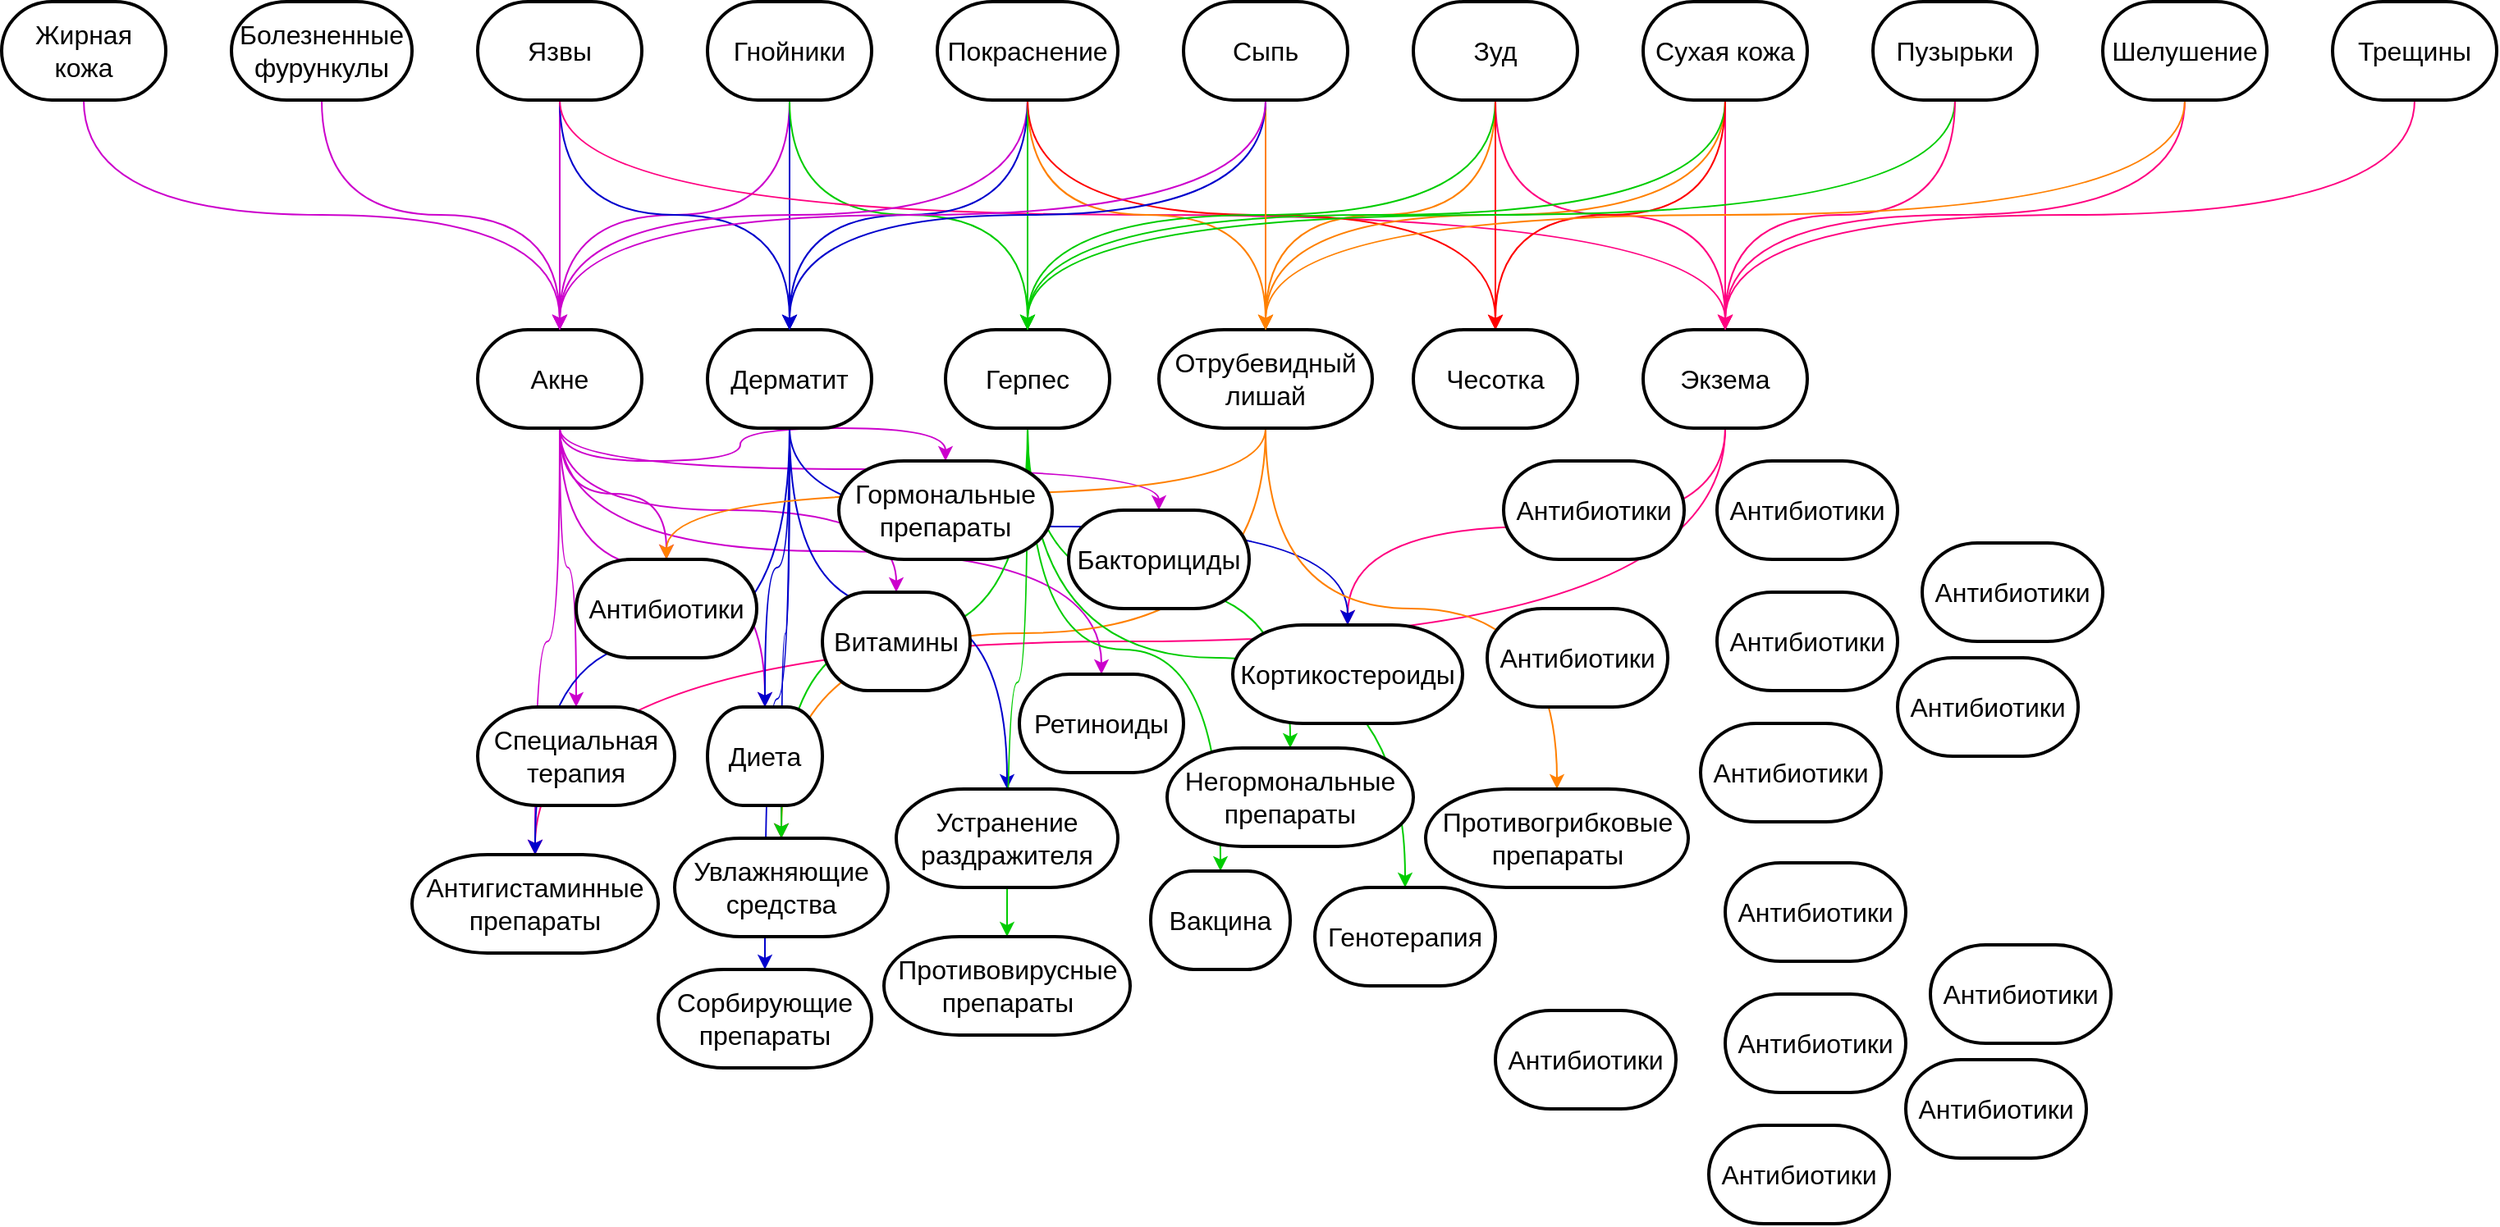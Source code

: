 <mxfile type="github" version="12.1.9" pages="1">
  <diagram id="rvXx9JwLdrE04M0KB4S3" name="Page-1">
    <mxGraphModel grid="1" shadow="0" math="0" pageHeight="1654" pageWidth="2336" pageScale="1" page="1" fold="1" arrows="1" connect="1" tooltips="1" guides="1" gridSize="10" dy="2120" dx="3118">
      <root>
        <mxCell id="0"/>
        <mxCell id="1" parent="0"/>
        <mxCell id="iTaqGoaaW0DXPrz2RaX5-43" parent="1" style="edgeStyle=orthogonalEdgeStyle;curved=1;rounded=0;orthogonalLoop=1;jettySize=auto;html=1;exitX=0.5;exitY=1;exitDx=0;exitDy=0;exitPerimeter=0;entryX=0.5;entryY=0;entryDx=0;entryDy=0;entryPerimeter=0;strokeColor=#FF0080;" edge="1" source="hYaq0uTZQcr8mzzm78UU-1" target="qp7msJFwW9XQTL4Och8j-68">
          <mxGeometry as="geometry" relative="1"/>
        </mxCell>
        <mxCell id="iTaqGoaaW0DXPrz2RaX5-44" parent="1" style="edgeStyle=orthogonalEdgeStyle;curved=1;rounded=0;orthogonalLoop=1;jettySize=auto;html=1;exitX=0.5;exitY=1;exitDx=0;exitDy=0;exitPerimeter=0;entryX=0.5;entryY=0;entryDx=0;entryDy=0;entryPerimeter=0;strokeColor=#FF0080;" edge="1" source="hYaq0uTZQcr8mzzm78UU-1" target="qp7msJFwW9XQTL4Och8j-58">
          <mxGeometry as="geometry" relative="1"/>
        </mxCell>
        <mxCell id="hYaq0uTZQcr8mzzm78UU-1" value="Экзема" parent="1" style="strokeWidth=2;html=1;shape=mxgraph.flowchart.terminator;whiteSpace=wrap;fontSize=16;" vertex="1">
          <mxGeometry as="geometry" x="770" y="20" width="100" height="60"/>
        </mxCell>
        <mxCell id="iTaqGoaaW0DXPrz2RaX5-18" parent="1" style="edgeStyle=orthogonalEdgeStyle;curved=1;rounded=0;orthogonalLoop=1;jettySize=auto;html=1;exitX=0.5;exitY=1;exitDx=0;exitDy=0;exitPerimeter=0;entryX=0.5;entryY=0;entryDx=0;entryDy=0;entryPerimeter=0;strokeColor=#CC00CC;" edge="1" source="hYaq0uTZQcr8mzzm78UU-2" target="qp7msJFwW9XQTL4Och8j-55">
          <mxGeometry as="geometry" relative="1"/>
        </mxCell>
        <mxCell id="iTaqGoaaW0DXPrz2RaX5-19" parent="1" style="edgeStyle=orthogonalEdgeStyle;curved=1;rounded=0;orthogonalLoop=1;jettySize=auto;html=1;exitX=0.5;exitY=1;exitDx=0;exitDy=0;exitPerimeter=0;entryX=0.5;entryY=0;entryDx=0;entryDy=0;entryPerimeter=0;strokeColor=#CC00CC;" edge="1" source="hYaq0uTZQcr8mzzm78UU-2" target="qp7msJFwW9XQTL4Och8j-57">
          <mxGeometry as="geometry" relative="1"/>
        </mxCell>
        <mxCell id="iTaqGoaaW0DXPrz2RaX5-20" parent="1" style="edgeStyle=orthogonalEdgeStyle;curved=1;rounded=0;orthogonalLoop=1;jettySize=auto;html=1;exitX=0.5;exitY=1;exitDx=0;exitDy=0;exitPerimeter=0;entryX=0.5;entryY=0;entryDx=0;entryDy=0;entryPerimeter=0;strokeColor=#CC00CC;" edge="1" source="hYaq0uTZQcr8mzzm78UU-2" target="qp7msJFwW9XQTL4Och8j-63">
          <mxGeometry as="geometry" relative="1"/>
        </mxCell>
        <mxCell id="iTaqGoaaW0DXPrz2RaX5-21" parent="1" style="edgeStyle=orthogonalEdgeStyle;curved=1;rounded=0;orthogonalLoop=1;jettySize=auto;html=1;exitX=0.5;exitY=1;exitDx=0;exitDy=0;exitPerimeter=0;entryX=0.5;entryY=0;entryDx=0;entryDy=0;entryPerimeter=0;strokeColor=#CC00CC;" edge="1" source="hYaq0uTZQcr8mzzm78UU-2" target="qp7msJFwW9XQTL4Och8j-61">
          <mxGeometry as="geometry" relative="1"/>
        </mxCell>
        <mxCell id="iTaqGoaaW0DXPrz2RaX5-22" parent="1" style="edgeStyle=orthogonalEdgeStyle;curved=1;rounded=0;orthogonalLoop=1;jettySize=auto;html=1;exitX=0.5;exitY=1;exitDx=0;exitDy=0;exitPerimeter=0;entryX=0.5;entryY=0;entryDx=0;entryDy=0;entryPerimeter=0;strokeColor=#CC00CC;" edge="1" source="hYaq0uTZQcr8mzzm78UU-2" target="qp7msJFwW9XQTL4Och8j-67">
          <mxGeometry as="geometry" relative="1"/>
        </mxCell>
        <mxCell id="iTaqGoaaW0DXPrz2RaX5-23" parent="1" style="edgeStyle=orthogonalEdgeStyle;curved=1;rounded=0;orthogonalLoop=1;jettySize=auto;html=1;exitX=0.5;exitY=1;exitDx=0;exitDy=0;exitPerimeter=0;entryX=0.5;entryY=0;entryDx=0;entryDy=0;entryPerimeter=0;strokeColor=#CC00CC;" edge="1" source="hYaq0uTZQcr8mzzm78UU-2" target="qp7msJFwW9XQTL4Och8j-62">
          <mxGeometry as="geometry" relative="1"/>
        </mxCell>
        <mxCell id="iTaqGoaaW0DXPrz2RaX5-25" parent="1" style="edgeStyle=orthogonalEdgeStyle;curved=1;rounded=0;orthogonalLoop=1;jettySize=auto;html=1;exitX=0.5;exitY=1;exitDx=0;exitDy=0;exitPerimeter=0;entryX=0.5;entryY=0;entryDx=0;entryDy=0;entryPerimeter=0;strokeColor=#CC00CC;" edge="1" source="hYaq0uTZQcr8mzzm78UU-2" target="qp7msJFwW9XQTL4Och8j-60">
          <mxGeometry as="geometry" relative="1"/>
        </mxCell>
        <mxCell id="iTaqGoaaW0DXPrz2RaX5-26" parent="1" style="edgeStyle=orthogonalEdgeStyle;curved=1;rounded=0;orthogonalLoop=1;jettySize=auto;html=1;exitX=0.5;exitY=1;exitDx=0;exitDy=0;exitPerimeter=0;entryX=0.5;entryY=0;entryDx=0;entryDy=0;entryPerimeter=0;strokeColor=#CC00CC;" edge="1" source="hYaq0uTZQcr8mzzm78UU-2" target="qp7msJFwW9XQTL4Och8j-58">
          <mxGeometry as="geometry" relative="1"/>
        </mxCell>
        <mxCell id="hYaq0uTZQcr8mzzm78UU-2" value="Акне" parent="1" style="strokeWidth=2;html=1;shape=mxgraph.flowchart.terminator;whiteSpace=wrap;fontSize=16;" vertex="1">
          <mxGeometry as="geometry" x="60" y="20" width="100" height="60"/>
        </mxCell>
        <mxCell id="iTaqGoaaW0DXPrz2RaX5-27" parent="1" style="edgeStyle=orthogonalEdgeStyle;curved=1;rounded=0;orthogonalLoop=1;jettySize=auto;html=1;exitX=0.5;exitY=1;exitDx=0;exitDy=0;exitPerimeter=0;entryX=0.5;entryY=0;entryDx=0;entryDy=0;entryPerimeter=0;strokeColor=#0000CC;" edge="1" source="hYaq0uTZQcr8mzzm78UU-3" target="qp7msJFwW9XQTL4Och8j-58">
          <mxGeometry as="geometry" relative="1"/>
        </mxCell>
        <mxCell id="iTaqGoaaW0DXPrz2RaX5-28" parent="1" style="edgeStyle=orthogonalEdgeStyle;curved=1;rounded=0;orthogonalLoop=1;jettySize=auto;html=1;exitX=0.5;exitY=1;exitDx=0;exitDy=0;exitPerimeter=0;entryX=0.5;entryY=0;entryDx=0;entryDy=0;entryPerimeter=0;strokeColor=#0000CC;" edge="1" source="hYaq0uTZQcr8mzzm78UU-3" target="qp7msJFwW9XQTL4Och8j-60">
          <mxGeometry as="geometry" relative="1"/>
        </mxCell>
        <mxCell id="iTaqGoaaW0DXPrz2RaX5-29" parent="1" style="edgeStyle=orthogonalEdgeStyle;curved=1;rounded=0;orthogonalLoop=1;jettySize=auto;html=1;exitX=0.5;exitY=1;exitDx=0;exitDy=0;exitPerimeter=0;entryX=0.5;entryY=0;entryDx=0;entryDy=0;entryPerimeter=0;strokeColor=#0000CC;" edge="1" source="hYaq0uTZQcr8mzzm78UU-3" target="qp7msJFwW9XQTL4Och8j-59">
          <mxGeometry as="geometry" relative="1"/>
        </mxCell>
        <mxCell id="iTaqGoaaW0DXPrz2RaX5-30" parent="1" style="edgeStyle=orthogonalEdgeStyle;curved=1;rounded=0;orthogonalLoop=1;jettySize=auto;html=1;exitX=0.5;exitY=1;exitDx=0;exitDy=0;exitPerimeter=0;entryX=0.5;entryY=0;entryDx=0;entryDy=0;entryPerimeter=0;strokeColor=#0000CC;" edge="1" source="hYaq0uTZQcr8mzzm78UU-3" target="qp7msJFwW9XQTL4Och8j-70">
          <mxGeometry as="geometry" relative="1"/>
        </mxCell>
        <mxCell id="iTaqGoaaW0DXPrz2RaX5-32" parent="1" style="edgeStyle=orthogonalEdgeStyle;curved=1;rounded=0;orthogonalLoop=1;jettySize=auto;html=1;exitX=0.5;exitY=1;exitDx=0;exitDy=0;exitPerimeter=0;entryX=0.5;entryY=0;entryDx=0;entryDy=0;entryPerimeter=0;strokeColor=#0000CC;" edge="1" source="hYaq0uTZQcr8mzzm78UU-3" target="qp7msJFwW9XQTL4Och8j-68">
          <mxGeometry as="geometry" relative="1"/>
        </mxCell>
        <mxCell id="iTaqGoaaW0DXPrz2RaX5-33" parent="1" style="edgeStyle=orthogonalEdgeStyle;curved=1;rounded=0;orthogonalLoop=1;jettySize=auto;html=1;exitX=0.5;exitY=1;exitDx=0;exitDy=0;exitPerimeter=0;entryX=0.5;entryY=0;entryDx=0;entryDy=0;entryPerimeter=0;strokeColor=#0000CC;" edge="1" source="hYaq0uTZQcr8mzzm78UU-3" target="qp7msJFwW9XQTL4Och8j-66">
          <mxGeometry as="geometry" relative="1"/>
        </mxCell>
        <mxCell id="hYaq0uTZQcr8mzzm78UU-3" value="Дерматит" parent="1" style="strokeWidth=2;html=1;shape=mxgraph.flowchart.terminator;whiteSpace=wrap;fontSize=16;" vertex="1">
          <mxGeometry as="geometry" x="200" y="20" width="100" height="60"/>
        </mxCell>
        <mxCell id="iTaqGoaaW0DXPrz2RaX5-40" parent="1" style="edgeStyle=orthogonalEdgeStyle;curved=1;rounded=0;orthogonalLoop=1;jettySize=auto;html=1;exitX=0.5;exitY=1;exitDx=0;exitDy=0;exitPerimeter=0;entryX=0.5;entryY=0;entryDx=0;entryDy=0;entryPerimeter=0;strokeColor=#FF8000;" edge="1" source="hYaq0uTZQcr8mzzm78UU-4" target="iTaqGoaaW0DXPrz2RaX5-8">
          <mxGeometry as="geometry" relative="1"/>
        </mxCell>
        <mxCell id="iTaqGoaaW0DXPrz2RaX5-41" parent="1" style="edgeStyle=orthogonalEdgeStyle;curved=1;rounded=0;orthogonalLoop=1;jettySize=auto;html=1;exitX=0.5;exitY=1;exitDx=0;exitDy=0;exitPerimeter=0;entryX=0.5;entryY=0;entryDx=0;entryDy=0;entryPerimeter=0;strokeColor=#FF8000;" edge="1" source="hYaq0uTZQcr8mzzm78UU-4" target="qp7msJFwW9XQTL4Och8j-55">
          <mxGeometry as="geometry" relative="1"/>
        </mxCell>
        <mxCell id="iTaqGoaaW0DXPrz2RaX5-42" parent="1" style="edgeStyle=orthogonalEdgeStyle;curved=1;rounded=0;orthogonalLoop=1;jettySize=auto;html=1;exitX=0.5;exitY=1;exitDx=0;exitDy=0;exitPerimeter=0;entryX=0.5;entryY=0;entryDx=0;entryDy=0;entryPerimeter=0;strokeColor=#FF8000;" edge="1" source="hYaq0uTZQcr8mzzm78UU-4" target="qp7msJFwW9XQTL4Och8j-59">
          <mxGeometry as="geometry" relative="1"/>
        </mxCell>
        <mxCell id="hYaq0uTZQcr8mzzm78UU-4" value="Отрубевидный лишай" parent="1" style="strokeWidth=2;html=1;shape=mxgraph.flowchart.terminator;whiteSpace=wrap;fontSize=16;" vertex="1">
          <mxGeometry as="geometry" x="475" y="20" width="130" height="60"/>
        </mxCell>
        <mxCell id="iTaqGoaaW0DXPrz2RaX5-34" parent="1" style="edgeStyle=orthogonalEdgeStyle;curved=1;rounded=0;orthogonalLoop=1;jettySize=auto;html=1;exitX=0.5;exitY=1;exitDx=0;exitDy=0;exitPerimeter=0;entryX=0.5;entryY=0;entryDx=0;entryDy=0;entryPerimeter=0;strokeColor=#00CC00;" edge="1" source="hYaq0uTZQcr8mzzm78UU-5" target="qp7msJFwW9XQTL4Och8j-65">
          <mxGeometry as="geometry" relative="1"/>
        </mxCell>
        <mxCell id="iTaqGoaaW0DXPrz2RaX5-35" parent="1" style="edgeStyle=orthogonalEdgeStyle;curved=1;rounded=0;orthogonalLoop=1;jettySize=auto;html=1;exitX=0.5;exitY=1;exitDx=0;exitDy=0;exitPerimeter=0;entryX=0.5;entryY=0;entryDx=0;entryDy=0;entryPerimeter=0;strokeColor=#00CC00;" edge="1" source="hYaq0uTZQcr8mzzm78UU-5" target="qp7msJFwW9XQTL4Och8j-59">
          <mxGeometry as="geometry" relative="1"/>
        </mxCell>
        <mxCell id="iTaqGoaaW0DXPrz2RaX5-36" parent="1" style="edgeStyle=orthogonalEdgeStyle;curved=1;rounded=0;orthogonalLoop=1;jettySize=auto;html=1;exitX=0.5;exitY=1;exitDx=0;exitDy=0;exitPerimeter=0;entryX=0.5;entryY=0;entryDx=0;entryDy=0;entryPerimeter=0;strokeColor=#00CC00;" edge="1" source="hYaq0uTZQcr8mzzm78UU-5" target="qp7msJFwW9XQTL4Och8j-69">
          <mxGeometry as="geometry" relative="1"/>
        </mxCell>
        <mxCell id="iTaqGoaaW0DXPrz2RaX5-37" parent="1" style="edgeStyle=orthogonalEdgeStyle;curved=1;rounded=0;orthogonalLoop=1;jettySize=auto;html=1;exitX=0.5;exitY=1;exitDx=0;exitDy=0;exitPerimeter=0;entryX=0.5;entryY=0;entryDx=0;entryDy=0;entryPerimeter=0;strokeColor=#00CC00;" edge="1" source="hYaq0uTZQcr8mzzm78UU-5" target="qp7msJFwW9XQTL4Och8j-64">
          <mxGeometry as="geometry" relative="1"/>
        </mxCell>
        <mxCell id="iTaqGoaaW0DXPrz2RaX5-38" parent="1" style="edgeStyle=orthogonalEdgeStyle;curved=1;rounded=0;orthogonalLoop=1;jettySize=auto;html=1;exitX=0.5;exitY=1;exitDx=0;exitDy=0;exitPerimeter=0;entryX=0.5;entryY=0;entryDx=0;entryDy=0;entryPerimeter=0;strokeColor=#00CC00;" edge="1" source="hYaq0uTZQcr8mzzm78UU-5" target="qp7msJFwW9XQTL4Och8j-71">
          <mxGeometry as="geometry" relative="1"/>
        </mxCell>
        <mxCell id="hYaq0uTZQcr8mzzm78UU-5" value="Герпес" parent="1" style="strokeWidth=2;html=1;shape=mxgraph.flowchart.terminator;whiteSpace=wrap;fontSize=16;" vertex="1">
          <mxGeometry as="geometry" x="345" y="20" width="100" height="60"/>
        </mxCell>
        <mxCell id="CfolNxl_p7sKol7sSS_X-4" parent="1" style="edgeStyle=orthogonalEdgeStyle;curved=1;rounded=0;orthogonalLoop=1;jettySize=auto;html=1;exitX=0.5;exitY=1;exitDx=0;exitDy=0;exitPerimeter=0;entryX=0.5;entryY=0;entryDx=0;entryDy=0;entryPerimeter=0;fillColor=#e1d5e7;strokeColor=#CC00CC;" edge="1" source="hYaq0uTZQcr8mzzm78UU-7" target="hYaq0uTZQcr8mzzm78UU-2">
          <mxGeometry as="geometry" relative="1"/>
        </mxCell>
        <mxCell id="CfolNxl_p7sKol7sSS_X-9" parent="1" style="edgeStyle=orthogonalEdgeStyle;curved=1;rounded=0;orthogonalLoop=1;jettySize=auto;html=1;exitX=0.5;exitY=1;exitDx=0;exitDy=0;exitPerimeter=0;entryX=0.5;entryY=0;entryDx=0;entryDy=0;entryPerimeter=0;strokeColor=#0000CC;" edge="1" source="hYaq0uTZQcr8mzzm78UU-7" target="hYaq0uTZQcr8mzzm78UU-3">
          <mxGeometry as="geometry" relative="1"/>
        </mxCell>
        <mxCell id="CfolNxl_p7sKol7sSS_X-26" parent="1" style="edgeStyle=orthogonalEdgeStyle;curved=1;rounded=0;orthogonalLoop=1;jettySize=auto;html=1;exitX=0.5;exitY=1;exitDx=0;exitDy=0;exitPerimeter=0;strokeColor=#00CC00;entryX=0.5;entryY=0;entryDx=0;entryDy=0;entryPerimeter=0;" edge="1" source="hYaq0uTZQcr8mzzm78UU-7" target="hYaq0uTZQcr8mzzm78UU-5">
          <mxGeometry as="geometry" relative="1">
            <mxPoint as="targetPoint" x="470"/>
          </mxGeometry>
        </mxCell>
        <mxCell id="hYaq0uTZQcr8mzzm78UU-7" value="Гнойники" parent="1" style="strokeWidth=2;html=1;shape=mxgraph.flowchart.terminator;whiteSpace=wrap;fontSize=16;" vertex="1">
          <mxGeometry as="geometry" x="200" y="-180" width="100" height="60"/>
        </mxCell>
        <mxCell id="CfolNxl_p7sKol7sSS_X-5" parent="1" style="edgeStyle=orthogonalEdgeStyle;curved=1;rounded=0;orthogonalLoop=1;jettySize=auto;html=1;exitX=0.5;exitY=1;exitDx=0;exitDy=0;exitPerimeter=0;entryX=0.5;entryY=0;entryDx=0;entryDy=0;entryPerimeter=0;fillColor=#e1d5e7;strokeColor=#CC00CC;" edge="1" source="hYaq0uTZQcr8mzzm78UU-8" target="hYaq0uTZQcr8mzzm78UU-2">
          <mxGeometry as="geometry" relative="1">
            <mxPoint as="targetPoint" x="-30"/>
          </mxGeometry>
        </mxCell>
        <mxCell id="hYaq0uTZQcr8mzzm78UU-8" value="Болезненные фурункулы" parent="1" style="strokeWidth=2;html=1;shape=mxgraph.flowchart.terminator;whiteSpace=wrap;fontSize=16;" vertex="1">
          <mxGeometry as="geometry" x="-90" y="-180" width="110" height="60"/>
        </mxCell>
        <mxCell id="CfolNxl_p7sKol7sSS_X-7" parent="1" style="edgeStyle=orthogonalEdgeStyle;curved=1;rounded=0;orthogonalLoop=1;jettySize=auto;html=1;exitX=0.5;exitY=1;exitDx=0;exitDy=0;exitPerimeter=0;entryX=0.5;entryY=0;entryDx=0;entryDy=0;entryPerimeter=0;fillColor=#e1d5e7;strokeColor=#CC00CC;" edge="1" source="hYaq0uTZQcr8mzzm78UU-10" target="hYaq0uTZQcr8mzzm78UU-2">
          <mxGeometry as="geometry" relative="1"/>
        </mxCell>
        <mxCell id="hYaq0uTZQcr8mzzm78UU-10" value="Жирная кожа" parent="1" style="strokeWidth=2;html=1;shape=mxgraph.flowchart.terminator;whiteSpace=wrap;fontSize=16;" vertex="1">
          <mxGeometry as="geometry" x="-230" y="-180" width="100" height="60"/>
        </mxCell>
        <mxCell id="CfolNxl_p7sKol7sSS_X-3" parent="1" style="edgeStyle=orthogonalEdgeStyle;rounded=0;orthogonalLoop=1;jettySize=auto;html=1;exitX=0.5;exitY=1;exitDx=0;exitDy=0;exitPerimeter=0;entryX=0.5;entryY=0;entryDx=0;entryDy=0;entryPerimeter=0;curved=1;fillColor=#e1d5e7;strokeColor=#CC00CC;" edge="1" source="hYaq0uTZQcr8mzzm78UU-11" target="hYaq0uTZQcr8mzzm78UU-2">
          <mxGeometry as="geometry" relative="1">
            <mxPoint as="targetPoint" x="-40" y="-20"/>
          </mxGeometry>
        </mxCell>
        <mxCell id="CfolNxl_p7sKol7sSS_X-11" parent="1" style="edgeStyle=orthogonalEdgeStyle;curved=1;rounded=0;orthogonalLoop=1;jettySize=auto;html=1;exitX=0.5;exitY=1;exitDx=0;exitDy=0;exitPerimeter=0;entryX=0.5;entryY=0;entryDx=0;entryDy=0;entryPerimeter=0;strokeColor=#0000CC;" edge="1" source="hYaq0uTZQcr8mzzm78UU-11" target="hYaq0uTZQcr8mzzm78UU-3">
          <mxGeometry as="geometry" relative="1"/>
        </mxCell>
        <mxCell id="CfolNxl_p7sKol7sSS_X-32" parent="1" style="edgeStyle=orthogonalEdgeStyle;curved=1;rounded=0;orthogonalLoop=1;jettySize=auto;html=1;exitX=0.5;exitY=1;exitDx=0;exitDy=0;exitPerimeter=0;entryX=0.5;entryY=0;entryDx=0;entryDy=0;entryPerimeter=0;strokeColor=#FF0080;" edge="1" source="hYaq0uTZQcr8mzzm78UU-11" target="hYaq0uTZQcr8mzzm78UU-1">
          <mxGeometry as="geometry" relative="1"/>
        </mxCell>
        <mxCell id="hYaq0uTZQcr8mzzm78UU-11" value="Язвы" parent="1" style="strokeWidth=2;html=1;shape=mxgraph.flowchart.terminator;whiteSpace=wrap;fontSize=16;" vertex="1">
          <mxGeometry as="geometry" x="60" y="-180" width="100" height="60"/>
        </mxCell>
        <mxCell id="CfolNxl_p7sKol7sSS_X-8" parent="1" style="edgeStyle=orthogonalEdgeStyle;curved=1;rounded=0;orthogonalLoop=1;jettySize=auto;html=1;exitX=0.5;exitY=1;exitDx=0;exitDy=0;exitPerimeter=0;entryX=0.5;entryY=0;entryDx=0;entryDy=0;entryPerimeter=0;fillColor=#e1d5e7;strokeColor=#CC00CC;" edge="1" source="hYaq0uTZQcr8mzzm78UU-12" target="hYaq0uTZQcr8mzzm78UU-2">
          <mxGeometry as="geometry" relative="1"/>
        </mxCell>
        <mxCell id="CfolNxl_p7sKol7sSS_X-12" parent="1" style="edgeStyle=orthogonalEdgeStyle;curved=1;rounded=0;orthogonalLoop=1;jettySize=auto;html=1;exitX=0.5;exitY=1;exitDx=0;exitDy=0;exitPerimeter=0;entryX=0.5;entryY=0;entryDx=0;entryDy=0;entryPerimeter=0;strokeColor=#0000CC;" edge="1" source="hYaq0uTZQcr8mzzm78UU-12" target="hYaq0uTZQcr8mzzm78UU-3">
          <mxGeometry as="geometry" relative="1"/>
        </mxCell>
        <mxCell id="CfolNxl_p7sKol7sSS_X-18" parent="1" style="edgeStyle=orthogonalEdgeStyle;curved=1;rounded=0;orthogonalLoop=1;jettySize=auto;html=1;exitX=0.5;exitY=1;exitDx=0;exitDy=0;exitPerimeter=0;entryX=0.5;entryY=0;entryDx=0;entryDy=0;entryPerimeter=0;strokeColor=#FF8000;" edge="1" source="hYaq0uTZQcr8mzzm78UU-12" target="hYaq0uTZQcr8mzzm78UU-4">
          <mxGeometry as="geometry" relative="1"/>
        </mxCell>
        <mxCell id="CfolNxl_p7sKol7sSS_X-24" parent="1" style="edgeStyle=orthogonalEdgeStyle;curved=1;rounded=0;orthogonalLoop=1;jettySize=auto;html=1;exitX=0.5;exitY=1;exitDx=0;exitDy=0;exitPerimeter=0;entryX=0.5;entryY=0;entryDx=0;entryDy=0;entryPerimeter=0;strokeColor=#00CC00;" edge="1" source="hYaq0uTZQcr8mzzm78UU-12" target="hYaq0uTZQcr8mzzm78UU-5">
          <mxGeometry as="geometry" relative="1"/>
        </mxCell>
        <mxCell id="CfolNxl_p7sKol7sSS_X-41" parent="1" style="edgeStyle=orthogonalEdgeStyle;curved=1;rounded=0;orthogonalLoop=1;jettySize=auto;html=1;exitX=0.5;exitY=1;exitDx=0;exitDy=0;exitPerimeter=0;strokeColor=#FF0000;entryX=0.5;entryY=0;entryDx=0;entryDy=0;entryPerimeter=0;" edge="1" source="hYaq0uTZQcr8mzzm78UU-12" target="CfolNxl_p7sKol7sSS_X-38">
          <mxGeometry as="geometry" relative="1">
            <mxPoint as="targetPoint" x="760" y="10"/>
          </mxGeometry>
        </mxCell>
        <mxCell id="hYaq0uTZQcr8mzzm78UU-12" value="Покраснение" parent="1" style="strokeWidth=2;html=1;shape=mxgraph.flowchart.terminator;whiteSpace=wrap;fontSize=16;" vertex="1">
          <mxGeometry as="geometry" x="340" y="-180" width="110" height="60"/>
        </mxCell>
        <mxCell id="CfolNxl_p7sKol7sSS_X-19" parent="1" style="edgeStyle=orthogonalEdgeStyle;curved=1;rounded=0;orthogonalLoop=1;jettySize=auto;html=1;exitX=0.5;exitY=1;exitDx=0;exitDy=0;exitPerimeter=0;entryX=0.5;entryY=0;entryDx=0;entryDy=0;entryPerimeter=0;strokeColor=#FF8000;" edge="1" source="CfolNxl_p7sKol7sSS_X-13" target="hYaq0uTZQcr8mzzm78UU-4">
          <mxGeometry as="geometry" relative="1"/>
        </mxCell>
        <mxCell id="CfolNxl_p7sKol7sSS_X-25" parent="1" style="edgeStyle=orthogonalEdgeStyle;curved=1;rounded=0;orthogonalLoop=1;jettySize=auto;html=1;exitX=0.5;exitY=1;exitDx=0;exitDy=0;exitPerimeter=0;entryX=0.5;entryY=0;entryDx=0;entryDy=0;entryPerimeter=0;strokeColor=#00CC00;" edge="1" source="CfolNxl_p7sKol7sSS_X-13" target="hYaq0uTZQcr8mzzm78UU-5">
          <mxGeometry as="geometry" relative="1"/>
        </mxCell>
        <mxCell id="CfolNxl_p7sKol7sSS_X-33" parent="1" style="edgeStyle=orthogonalEdgeStyle;curved=1;rounded=0;orthogonalLoop=1;jettySize=auto;html=1;exitX=0.5;exitY=1;exitDx=0;exitDy=0;exitPerimeter=0;entryX=0.5;entryY=0;entryDx=0;entryDy=0;entryPerimeter=0;strokeColor=#FF0080;" edge="1" source="CfolNxl_p7sKol7sSS_X-13" target="hYaq0uTZQcr8mzzm78UU-1">
          <mxGeometry as="geometry" relative="1"/>
        </mxCell>
        <mxCell id="CfolNxl_p7sKol7sSS_X-40" parent="1" style="edgeStyle=orthogonalEdgeStyle;curved=1;rounded=0;orthogonalLoop=1;jettySize=auto;html=1;exitX=0.5;exitY=1;exitDx=0;exitDy=0;exitPerimeter=0;entryX=0.5;entryY=0;entryDx=0;entryDy=0;entryPerimeter=0;strokeColor=#FF0000;" edge="1" source="CfolNxl_p7sKol7sSS_X-13" target="CfolNxl_p7sKol7sSS_X-38">
          <mxGeometry as="geometry" relative="1"/>
        </mxCell>
        <mxCell id="CfolNxl_p7sKol7sSS_X-13" value="Зуд" parent="1" style="strokeWidth=2;html=1;shape=mxgraph.flowchart.terminator;whiteSpace=wrap;fontSize=16;" vertex="1">
          <mxGeometry as="geometry" x="630" y="-180" width="100" height="60"/>
        </mxCell>
        <mxCell id="CfolNxl_p7sKol7sSS_X-23" parent="1" style="edgeStyle=orthogonalEdgeStyle;curved=1;rounded=0;orthogonalLoop=1;jettySize=auto;html=1;exitX=0.5;exitY=1;exitDx=0;exitDy=0;exitPerimeter=0;entryX=0.5;entryY=0;entryDx=0;entryDy=0;entryPerimeter=0;strokeColor=#FF8000;" edge="1" source="CfolNxl_p7sKol7sSS_X-14" target="hYaq0uTZQcr8mzzm78UU-4">
          <mxGeometry as="geometry" relative="1"/>
        </mxCell>
        <mxCell id="CfolNxl_p7sKol7sSS_X-27" parent="1" style="edgeStyle=orthogonalEdgeStyle;curved=1;rounded=0;orthogonalLoop=1;jettySize=auto;html=1;exitX=0.5;exitY=1;exitDx=0;exitDy=0;exitPerimeter=0;entryX=0.5;entryY=0;entryDx=0;entryDy=0;entryPerimeter=0;strokeColor=#00CC00;" edge="1" source="CfolNxl_p7sKol7sSS_X-14" target="hYaq0uTZQcr8mzzm78UU-5">
          <mxGeometry as="geometry" relative="1"/>
        </mxCell>
        <mxCell id="CfolNxl_p7sKol7sSS_X-31" parent="1" style="edgeStyle=orthogonalEdgeStyle;curved=1;rounded=0;orthogonalLoop=1;jettySize=auto;html=1;exitX=0.5;exitY=1;exitDx=0;exitDy=0;exitPerimeter=0;entryX=0.5;entryY=0;entryDx=0;entryDy=0;entryPerimeter=0;strokeColor=#FF0080;" edge="1" source="CfolNxl_p7sKol7sSS_X-14" target="hYaq0uTZQcr8mzzm78UU-1">
          <mxGeometry as="geometry" relative="1"/>
        </mxCell>
        <mxCell id="CfolNxl_p7sKol7sSS_X-39" parent="1" style="edgeStyle=orthogonalEdgeStyle;curved=1;rounded=0;orthogonalLoop=1;jettySize=auto;html=1;exitX=0.5;exitY=1;exitDx=0;exitDy=0;exitPerimeter=0;entryX=0.5;entryY=0;entryDx=0;entryDy=0;entryPerimeter=0;strokeColor=#FF0000;" edge="1" source="CfolNxl_p7sKol7sSS_X-14" target="CfolNxl_p7sKol7sSS_X-38">
          <mxGeometry as="geometry" relative="1"/>
        </mxCell>
        <mxCell id="CfolNxl_p7sKol7sSS_X-14" value="Сухая кожа" parent="1" style="strokeWidth=2;html=1;shape=mxgraph.flowchart.terminator;whiteSpace=wrap;fontSize=16;" vertex="1">
          <mxGeometry as="geometry" x="770" y="-180" width="100" height="60"/>
        </mxCell>
        <mxCell id="CfolNxl_p7sKol7sSS_X-22" parent="1" style="edgeStyle=orthogonalEdgeStyle;curved=1;rounded=0;orthogonalLoop=1;jettySize=auto;html=1;exitX=0.5;exitY=1;exitDx=0;exitDy=0;exitPerimeter=0;entryX=0.5;entryY=0;entryDx=0;entryDy=0;entryPerimeter=0;strokeColor=#FF8000;" edge="1" source="CfolNxl_p7sKol7sSS_X-15" target="hYaq0uTZQcr8mzzm78UU-4">
          <mxGeometry as="geometry" relative="1"/>
        </mxCell>
        <mxCell id="qp7msJFwW9XQTL4Och8j-33" parent="1" style="edgeStyle=orthogonalEdgeStyle;curved=1;rounded=0;orthogonalLoop=1;jettySize=auto;html=1;exitX=0.5;exitY=1;exitDx=0;exitDy=0;exitPerimeter=0;entryX=0.5;entryY=0;entryDx=0;entryDy=0;entryPerimeter=0;strokeColor=#0000CC;" edge="1" source="CfolNxl_p7sKol7sSS_X-15" target="hYaq0uTZQcr8mzzm78UU-3">
          <mxGeometry as="geometry" relative="1"/>
        </mxCell>
        <mxCell id="iTaqGoaaW0DXPrz2RaX5-17" parent="1" style="edgeStyle=orthogonalEdgeStyle;rounded=0;orthogonalLoop=1;jettySize=auto;html=1;exitX=0.5;exitY=1;exitDx=0;exitDy=0;exitPerimeter=0;entryX=0.5;entryY=0;entryDx=0;entryDy=0;entryPerimeter=0;curved=1;strokeColor=#CC00CC;" edge="1" source="CfolNxl_p7sKol7sSS_X-15" target="hYaq0uTZQcr8mzzm78UU-2">
          <mxGeometry as="geometry" relative="1"/>
        </mxCell>
        <mxCell id="CfolNxl_p7sKol7sSS_X-15" value="Сыпь" parent="1" style="strokeWidth=2;html=1;shape=mxgraph.flowchart.terminator;whiteSpace=wrap;fontSize=16;" vertex="1">
          <mxGeometry as="geometry" x="490" y="-180" width="100" height="60"/>
        </mxCell>
        <mxCell id="CfolNxl_p7sKol7sSS_X-29" parent="1" style="edgeStyle=orthogonalEdgeStyle;curved=1;rounded=0;orthogonalLoop=1;jettySize=auto;html=1;exitX=0.5;exitY=1;exitDx=0;exitDy=0;exitPerimeter=0;entryX=0.5;entryY=0;entryDx=0;entryDy=0;entryPerimeter=0;strokeColor=#00CC00;" edge="1" source="CfolNxl_p7sKol7sSS_X-28" target="hYaq0uTZQcr8mzzm78UU-5">
          <mxGeometry as="geometry" relative="1"/>
        </mxCell>
        <mxCell id="CfolNxl_p7sKol7sSS_X-30" parent="1" style="edgeStyle=orthogonalEdgeStyle;curved=1;rounded=0;orthogonalLoop=1;jettySize=auto;html=1;exitX=0.5;exitY=1;exitDx=0;exitDy=0;exitPerimeter=0;entryX=0.5;entryY=0;entryDx=0;entryDy=0;entryPerimeter=0;strokeColor=#FF0080;" edge="1" source="CfolNxl_p7sKol7sSS_X-28" target="hYaq0uTZQcr8mzzm78UU-1">
          <mxGeometry as="geometry" relative="1"/>
        </mxCell>
        <mxCell id="CfolNxl_p7sKol7sSS_X-28" value="Пузырьки" parent="1" style="strokeWidth=2;html=1;shape=mxgraph.flowchart.terminator;whiteSpace=wrap;fontSize=16;" vertex="1">
          <mxGeometry as="geometry" x="910" y="-180" width="100" height="60"/>
        </mxCell>
        <mxCell id="CfolNxl_p7sKol7sSS_X-37" parent="1" style="edgeStyle=orthogonalEdgeStyle;curved=1;rounded=0;orthogonalLoop=1;jettySize=auto;html=1;exitX=0.5;exitY=1;exitDx=0;exitDy=0;exitPerimeter=0;entryX=0.5;entryY=0;entryDx=0;entryDy=0;entryPerimeter=0;strokeColor=#FF0080;" edge="1" source="CfolNxl_p7sKol7sSS_X-34" target="hYaq0uTZQcr8mzzm78UU-1">
          <mxGeometry as="geometry" relative="1"/>
        </mxCell>
        <mxCell id="iTaqGoaaW0DXPrz2RaX5-39" parent="1" style="edgeStyle=orthogonalEdgeStyle;curved=1;rounded=0;orthogonalLoop=1;jettySize=auto;html=1;exitX=0.5;exitY=1;exitDx=0;exitDy=0;exitPerimeter=0;entryX=0.5;entryY=0;entryDx=0;entryDy=0;entryPerimeter=0;strokeColor=#FF8000;" edge="1" source="CfolNxl_p7sKol7sSS_X-34" target="hYaq0uTZQcr8mzzm78UU-4">
          <mxGeometry as="geometry" relative="1"/>
        </mxCell>
        <mxCell id="CfolNxl_p7sKol7sSS_X-34" value="Шелушение" parent="1" style="strokeWidth=2;html=1;shape=mxgraph.flowchart.terminator;whiteSpace=wrap;fontSize=16;" vertex="1">
          <mxGeometry as="geometry" x="1050" y="-180" width="100" height="60"/>
        </mxCell>
        <mxCell id="CfolNxl_p7sKol7sSS_X-36" parent="1" style="edgeStyle=orthogonalEdgeStyle;curved=1;rounded=0;orthogonalLoop=1;jettySize=auto;html=1;exitX=0.5;exitY=1;exitDx=0;exitDy=0;exitPerimeter=0;entryX=0.5;entryY=0;entryDx=0;entryDy=0;entryPerimeter=0;strokeColor=#FF0080;" edge="1" source="CfolNxl_p7sKol7sSS_X-35" target="hYaq0uTZQcr8mzzm78UU-1">
          <mxGeometry as="geometry" relative="1"/>
        </mxCell>
        <mxCell id="CfolNxl_p7sKol7sSS_X-35" value="Трещины" parent="1" style="strokeWidth=2;html=1;shape=mxgraph.flowchart.terminator;whiteSpace=wrap;fontSize=16;" vertex="1">
          <mxGeometry as="geometry" x="1190" y="-180" width="100" height="60"/>
        </mxCell>
        <mxCell id="CfolNxl_p7sKol7sSS_X-38" value="Чесотка" parent="1" style="strokeWidth=2;html=1;shape=mxgraph.flowchart.terminator;whiteSpace=wrap;fontSize=16;" vertex="1">
          <mxGeometry as="geometry" x="630" y="20" width="100" height="60"/>
        </mxCell>
        <mxCell id="qp7msJFwW9XQTL4Och8j-55" value="Антибиотики" parent="1" style="strokeWidth=2;html=1;shape=mxgraph.flowchart.terminator;whiteSpace=wrap;fontSize=16;" vertex="1">
          <mxGeometry as="geometry" x="120" y="160" width="110" height="60"/>
        </mxCell>
        <mxCell id="qp7msJFwW9XQTL4Och8j-57" value="Специальная терапия" parent="1" style="strokeWidth=2;html=1;shape=mxgraph.flowchart.terminator;whiteSpace=wrap;fontSize=16;" vertex="1">
          <mxGeometry as="geometry" x="60" y="250" width="120" height="60"/>
        </mxCell>
        <mxCell id="qp7msJFwW9XQTL4Och8j-58" value="Антигистаминные препараты" parent="1" style="strokeWidth=2;html=1;shape=mxgraph.flowchart.terminator;whiteSpace=wrap;fontSize=16;" vertex="1">
          <mxGeometry as="geometry" x="20" y="340" width="150" height="60"/>
        </mxCell>
        <mxCell id="qp7msJFwW9XQTL4Och8j-59" value="Увлажняющие средства" parent="1" style="strokeWidth=2;html=1;shape=mxgraph.flowchart.terminator;whiteSpace=wrap;fontSize=16;" vertex="1">
          <mxGeometry as="geometry" x="180" y="330" width="130" height="60"/>
        </mxCell>
        <mxCell id="qp7msJFwW9XQTL4Och8j-60" value="Диета" parent="1" style="strokeWidth=2;html=1;shape=mxgraph.flowchart.terminator;whiteSpace=wrap;fontSize=16;" vertex="1">
          <mxGeometry as="geometry" x="200" y="250" width="70" height="60"/>
        </mxCell>
        <mxCell id="qp7msJFwW9XQTL4Och8j-61" value="Витамины" parent="1" style="strokeWidth=2;html=1;shape=mxgraph.flowchart.terminator;whiteSpace=wrap;fontSize=16;" vertex="1">
          <mxGeometry as="geometry" x="270" y="180" width="90" height="60"/>
        </mxCell>
        <mxCell id="qp7msJFwW9XQTL4Och8j-62" value="Ретиноиды" parent="1" style="strokeWidth=2;html=1;shape=mxgraph.flowchart.terminator;whiteSpace=wrap;fontSize=16;" vertex="1">
          <mxGeometry as="geometry" x="390" y="230" width="100" height="60"/>
        </mxCell>
        <mxCell id="qp7msJFwW9XQTL4Och8j-63" value="Гормональные препараты" parent="1" style="strokeWidth=2;html=1;shape=mxgraph.flowchart.terminator;whiteSpace=wrap;fontSize=16;" vertex="1">
          <mxGeometry as="geometry" x="280" y="100" width="130" height="60"/>
        </mxCell>
        <mxCell id="qp7msJFwW9XQTL4Och8j-64" value="Вакцина" parent="1" style="strokeWidth=2;html=1;shape=mxgraph.flowchart.terminator;whiteSpace=wrap;fontSize=16;" vertex="1">
          <mxGeometry as="geometry" x="470" y="350" width="85" height="60"/>
        </mxCell>
        <mxCell id="qp7msJFwW9XQTL4Och8j-65" value="Противовирусные препараты" parent="1" style="strokeWidth=2;html=1;shape=mxgraph.flowchart.terminator;whiteSpace=wrap;fontSize=16;" vertex="1">
          <mxGeometry as="geometry" x="307.5" y="390" width="150" height="60"/>
        </mxCell>
        <mxCell id="qp7msJFwW9XQTL4Och8j-66" value="Сорбирующие препараты" parent="1" style="strokeWidth=2;html=1;shape=mxgraph.flowchart.terminator;whiteSpace=wrap;fontSize=16;" vertex="1">
          <mxGeometry as="geometry" x="170" y="410" width="130" height="60"/>
        </mxCell>
        <mxCell id="qp7msJFwW9XQTL4Och8j-67" value="Бакторициды" parent="1" style="strokeWidth=2;html=1;shape=mxgraph.flowchart.terminator;whiteSpace=wrap;fontSize=16;" vertex="1">
          <mxGeometry as="geometry" x="420" y="130" width="110" height="60"/>
        </mxCell>
        <mxCell id="qp7msJFwW9XQTL4Och8j-68" value="Кортикостероиды" parent="1" style="strokeWidth=2;html=1;shape=mxgraph.flowchart.terminator;whiteSpace=wrap;fontSize=16;" vertex="1">
          <mxGeometry as="geometry" x="520" y="200" width="140" height="60"/>
        </mxCell>
        <mxCell id="qp7msJFwW9XQTL4Och8j-69" value="Негормональные препараты" parent="1" style="strokeWidth=2;html=1;shape=mxgraph.flowchart.terminator;whiteSpace=wrap;fontSize=16;" vertex="1">
          <mxGeometry as="geometry" x="480" y="275" width="150" height="60"/>
        </mxCell>
        <mxCell id="qp7msJFwW9XQTL4Och8j-70" value="Устранение раздражителя" parent="1" style="strokeWidth=2;html=1;shape=mxgraph.flowchart.terminator;whiteSpace=wrap;fontSize=16;" vertex="1">
          <mxGeometry as="geometry" x="315" y="300" width="135" height="60"/>
        </mxCell>
        <mxCell id="qp7msJFwW9XQTL4Och8j-71" value="Генотерапия" parent="1" style="strokeWidth=2;html=1;shape=mxgraph.flowchart.terminator;whiteSpace=wrap;fontSize=16;" vertex="1">
          <mxGeometry as="geometry" x="570" y="360" width="110" height="60"/>
        </mxCell>
        <mxCell id="iTaqGoaaW0DXPrz2RaX5-1" value="Антибиотики" parent="1" style="strokeWidth=2;html=1;shape=mxgraph.flowchart.terminator;whiteSpace=wrap;fontSize=16;" vertex="1">
          <mxGeometry as="geometry" x="685" y="100" width="110" height="60"/>
        </mxCell>
        <mxCell id="iTaqGoaaW0DXPrz2RaX5-2" value="Антибиотики" parent="1" style="strokeWidth=2;html=1;shape=mxgraph.flowchart.terminator;whiteSpace=wrap;fontSize=16;" vertex="1">
          <mxGeometry as="geometry" x="675" y="190" width="110" height="60"/>
        </mxCell>
        <mxCell id="iTaqGoaaW0DXPrz2RaX5-3" value="Антибиотики" parent="1" style="strokeWidth=2;html=1;shape=mxgraph.flowchart.terminator;whiteSpace=wrap;fontSize=16;" vertex="1">
          <mxGeometry as="geometry" x="815" y="180" width="110" height="60"/>
        </mxCell>
        <mxCell id="iTaqGoaaW0DXPrz2RaX5-4" value="Антибиотики" parent="1" style="strokeWidth=2;html=1;shape=mxgraph.flowchart.terminator;whiteSpace=wrap;fontSize=16;" vertex="1">
          <mxGeometry as="geometry" x="815" y="100" width="110" height="60"/>
        </mxCell>
        <mxCell id="iTaqGoaaW0DXPrz2RaX5-5" value="Антибиотики" parent="1" style="strokeWidth=2;html=1;shape=mxgraph.flowchart.terminator;whiteSpace=wrap;fontSize=16;" vertex="1">
          <mxGeometry as="geometry" x="925" y="220" width="110" height="60"/>
        </mxCell>
        <mxCell id="iTaqGoaaW0DXPrz2RaX5-6" value="Антибиотики" parent="1" style="strokeWidth=2;html=1;shape=mxgraph.flowchart.terminator;whiteSpace=wrap;fontSize=16;" vertex="1">
          <mxGeometry as="geometry" x="805" y="260" width="110" height="60"/>
        </mxCell>
        <mxCell id="iTaqGoaaW0DXPrz2RaX5-7" value="Антибиотики" parent="1" style="strokeWidth=2;html=1;shape=mxgraph.flowchart.terminator;whiteSpace=wrap;fontSize=16;" vertex="1">
          <mxGeometry as="geometry" x="940" y="150" width="110" height="60"/>
        </mxCell>
        <mxCell id="iTaqGoaaW0DXPrz2RaX5-8" value="Противогрибковые препараты" parent="1" style="strokeWidth=2;html=1;shape=mxgraph.flowchart.terminator;whiteSpace=wrap;fontSize=16;" vertex="1">
          <mxGeometry as="geometry" x="637.5" y="300" width="160" height="60"/>
        </mxCell>
        <mxCell id="iTaqGoaaW0DXPrz2RaX5-9" value="Антибиотики" parent="1" style="strokeWidth=2;html=1;shape=mxgraph.flowchart.terminator;whiteSpace=wrap;fontSize=16;" vertex="1">
          <mxGeometry as="geometry" x="680" y="435" width="110" height="60"/>
        </mxCell>
        <mxCell id="iTaqGoaaW0DXPrz2RaX5-10" value="Антибиотики" parent="1" style="strokeWidth=2;html=1;shape=mxgraph.flowchart.terminator;whiteSpace=wrap;fontSize=16;" vertex="1">
          <mxGeometry as="geometry" x="820" y="425" width="110" height="60"/>
        </mxCell>
        <mxCell id="iTaqGoaaW0DXPrz2RaX5-11" value="Антибиотики" parent="1" style="strokeWidth=2;html=1;shape=mxgraph.flowchart.terminator;whiteSpace=wrap;fontSize=16;" vertex="1">
          <mxGeometry as="geometry" x="820" y="345" width="110" height="60"/>
        </mxCell>
        <mxCell id="iTaqGoaaW0DXPrz2RaX5-12" value="Антибиотики" parent="1" style="strokeWidth=2;html=1;shape=mxgraph.flowchart.terminator;whiteSpace=wrap;fontSize=16;" vertex="1">
          <mxGeometry as="geometry" x="930" y="465" width="110" height="60"/>
        </mxCell>
        <mxCell id="iTaqGoaaW0DXPrz2RaX5-13" value="Антибиотики" parent="1" style="strokeWidth=2;html=1;shape=mxgraph.flowchart.terminator;whiteSpace=wrap;fontSize=16;" vertex="1">
          <mxGeometry as="geometry" x="810" y="505" width="110" height="60"/>
        </mxCell>
        <mxCell id="iTaqGoaaW0DXPrz2RaX5-14" value="Антибиотики" parent="1" style="strokeWidth=2;html=1;shape=mxgraph.flowchart.terminator;whiteSpace=wrap;fontSize=16;" vertex="1">
          <mxGeometry as="geometry" x="945" y="395" width="110" height="60"/>
        </mxCell>
      </root>
    </mxGraphModel>
  </diagram>
</mxfile>
